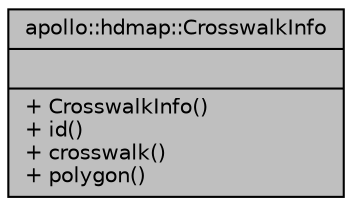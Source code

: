 digraph "apollo::hdmap::CrosswalkInfo"
{
  edge [fontname="Helvetica",fontsize="10",labelfontname="Helvetica",labelfontsize="10"];
  node [fontname="Helvetica",fontsize="10",shape=record];
  Node1 [label="{apollo::hdmap::CrosswalkInfo\n||+ CrosswalkInfo()\l+ id()\l+ crosswalk()\l+ polygon()\l}",height=0.2,width=0.4,color="black", fillcolor="grey75", style="filled" fontcolor="black"];
}
